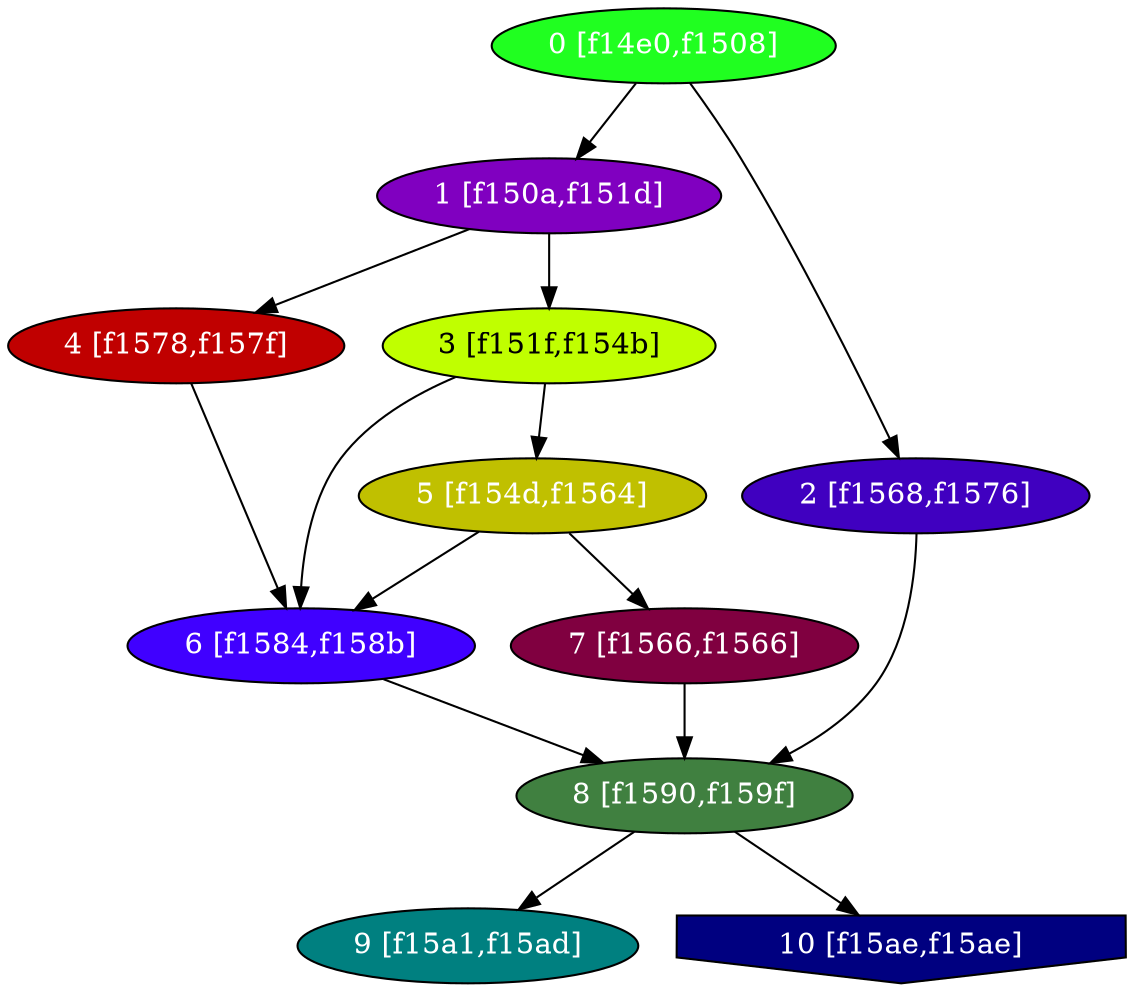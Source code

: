diGraph libnss3{
	libnss3_0  [style=filled fillcolor="#20FF20" fontcolor="#ffffff" shape=oval label="0 [f14e0,f1508]"]
	libnss3_1  [style=filled fillcolor="#8000C0" fontcolor="#ffffff" shape=oval label="1 [f150a,f151d]"]
	libnss3_2  [style=filled fillcolor="#4000C0" fontcolor="#ffffff" shape=oval label="2 [f1568,f1576]"]
	libnss3_3  [style=filled fillcolor="#C0FF00" fontcolor="#000000" shape=oval label="3 [f151f,f154b]"]
	libnss3_4  [style=filled fillcolor="#C00000" fontcolor="#ffffff" shape=oval label="4 [f1578,f157f]"]
	libnss3_5  [style=filled fillcolor="#C0C000" fontcolor="#ffffff" shape=oval label="5 [f154d,f1564]"]
	libnss3_6  [style=filled fillcolor="#4000FF" fontcolor="#ffffff" shape=oval label="6 [f1584,f158b]"]
	libnss3_7  [style=filled fillcolor="#800040" fontcolor="#ffffff" shape=oval label="7 [f1566,f1566]"]
	libnss3_8  [style=filled fillcolor="#408040" fontcolor="#ffffff" shape=oval label="8 [f1590,f159f]"]
	libnss3_9  [style=filled fillcolor="#008080" fontcolor="#ffffff" shape=oval label="9 [f15a1,f15ad]"]
	libnss3_a  [style=filled fillcolor="#000080" fontcolor="#ffffff" shape=invhouse label="10 [f15ae,f15ae]"]

	libnss3_0 -> libnss3_1
	libnss3_0 -> libnss3_2
	libnss3_1 -> libnss3_3
	libnss3_1 -> libnss3_4
	libnss3_2 -> libnss3_8
	libnss3_3 -> libnss3_5
	libnss3_3 -> libnss3_6
	libnss3_4 -> libnss3_6
	libnss3_5 -> libnss3_6
	libnss3_5 -> libnss3_7
	libnss3_6 -> libnss3_8
	libnss3_7 -> libnss3_8
	libnss3_8 -> libnss3_9
	libnss3_8 -> libnss3_a
}